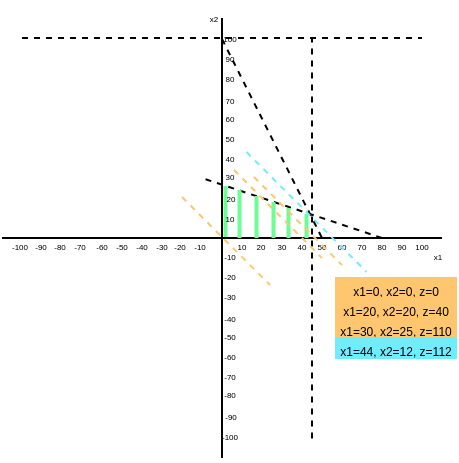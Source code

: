 <mxfile version="24.0.6" type="github">
  <diagram name="Página-1" id="ibetIFrtiDHq1V6lLNbM">
    <mxGraphModel dx="494" dy="214" grid="1" gridSize="10" guides="1" tooltips="1" connect="1" arrows="1" fold="1" page="1" pageScale="1" pageWidth="850" pageHeight="1100" math="0" shadow="0">
      <root>
        <mxCell id="0" />
        <mxCell id="1" parent="0" />
        <mxCell id="dmkywI272U3WjR3wXTrY-139" value="" style="line;strokeWidth=2;direction=south;html=1;fillColor=#6EFF77;strokeColor=#6BFF93;" vertex="1" parent="1">
          <mxGeometry x="277.5" y="154" width="8.5" height="26" as="geometry" />
        </mxCell>
        <mxCell id="dmkywI272U3WjR3wXTrY-1" value="" style="endArrow=none;html=1;rounded=0;" edge="1" parent="1">
          <mxGeometry width="50" height="50" relative="1" as="geometry">
            <mxPoint x="280" y="290" as="sourcePoint" />
            <mxPoint x="280" y="70" as="targetPoint" />
          </mxGeometry>
        </mxCell>
        <mxCell id="dmkywI272U3WjR3wXTrY-2" value="" style="endArrow=none;html=1;rounded=0;" edge="1" parent="1">
          <mxGeometry width="50" height="50" relative="1" as="geometry">
            <mxPoint x="170" y="180" as="sourcePoint" />
            <mxPoint x="390" y="180" as="targetPoint" />
          </mxGeometry>
        </mxCell>
        <mxCell id="dmkywI272U3WjR3wXTrY-38" value="&lt;span style=&quot;&quot;&gt;&lt;font style=&quot;font-size: 4px;&quot;&gt;-90&lt;/font&gt;&lt;/span&gt;" style="text;html=1;align=center;verticalAlign=middle;whiteSpace=wrap;rounded=0;" vertex="1" parent="1">
          <mxGeometry x="185" y="177" width="9" height="10" as="geometry" />
        </mxCell>
        <mxCell id="dmkywI272U3WjR3wXTrY-63" value="&lt;span style=&quot;&quot;&gt;&lt;font style=&quot;font-size: 4px;&quot;&gt;-100&lt;/font&gt;&lt;/span&gt;" style="text;html=1;align=center;verticalAlign=middle;whiteSpace=wrap;rounded=0;" vertex="1" parent="1">
          <mxGeometry x="175" y="177" width="8" height="10" as="geometry" />
        </mxCell>
        <mxCell id="dmkywI272U3WjR3wXTrY-77" value="&lt;span style=&quot;&quot;&gt;&lt;font style=&quot;font-size: 4px;&quot;&gt;-70&lt;/font&gt;&lt;/span&gt;" style="text;html=1;align=center;verticalAlign=middle;whiteSpace=wrap;rounded=0;" vertex="1" parent="1">
          <mxGeometry x="205" y="177" width="8" height="10" as="geometry" />
        </mxCell>
        <mxCell id="dmkywI272U3WjR3wXTrY-78" value="&lt;span style=&quot;&quot;&gt;&lt;font style=&quot;font-size: 4px;&quot;&gt;-60&lt;/font&gt;&lt;/span&gt;" style="text;html=1;align=center;verticalAlign=middle;whiteSpace=wrap;rounded=0;" vertex="1" parent="1">
          <mxGeometry x="216" y="177" width="8" height="10" as="geometry" />
        </mxCell>
        <mxCell id="dmkywI272U3WjR3wXTrY-80" value="&lt;span style=&quot;&quot;&gt;&lt;font style=&quot;font-size: 4px;&quot;&gt;-50&lt;/font&gt;&lt;/span&gt;" style="text;html=1;align=center;verticalAlign=middle;whiteSpace=wrap;rounded=0;" vertex="1" parent="1">
          <mxGeometry x="226" y="177" width="8" height="10" as="geometry" />
        </mxCell>
        <mxCell id="dmkywI272U3WjR3wXTrY-82" value="&lt;span style=&quot;&quot;&gt;&lt;font style=&quot;font-size: 4px;&quot;&gt;-80&lt;/font&gt;&lt;/span&gt;" style="text;html=1;align=center;verticalAlign=middle;whiteSpace=wrap;rounded=0;" vertex="1" parent="1">
          <mxGeometry x="195" y="177" width="8" height="10" as="geometry" />
        </mxCell>
        <mxCell id="dmkywI272U3WjR3wXTrY-83" value="&lt;span style=&quot;&quot;&gt;&lt;font style=&quot;font-size: 4px;&quot;&gt;-30&lt;/font&gt;&lt;/span&gt;" style="text;html=1;align=center;verticalAlign=middle;whiteSpace=wrap;rounded=0;" vertex="1" parent="1">
          <mxGeometry x="246" y="177" width="8" height="10" as="geometry" />
        </mxCell>
        <mxCell id="dmkywI272U3WjR3wXTrY-84" value="&lt;span style=&quot;&quot;&gt;&lt;font style=&quot;font-size: 4px;&quot;&gt;-20&lt;/font&gt;&lt;/span&gt;" style="text;html=1;align=center;verticalAlign=middle;whiteSpace=wrap;rounded=0;" vertex="1" parent="1">
          <mxGeometry x="255" y="177" width="8" height="10" as="geometry" />
        </mxCell>
        <mxCell id="dmkywI272U3WjR3wXTrY-85" value="&lt;span style=&quot;&quot;&gt;&lt;font style=&quot;font-size: 4px;&quot;&gt;-10&lt;/font&gt;&lt;/span&gt;" style="text;html=1;align=center;verticalAlign=middle;whiteSpace=wrap;rounded=0;" vertex="1" parent="1">
          <mxGeometry x="265" y="177" width="8" height="10" as="geometry" />
        </mxCell>
        <mxCell id="dmkywI272U3WjR3wXTrY-86" value="&lt;span style=&quot;&quot;&gt;&lt;font style=&quot;font-size: 4px;&quot;&gt;-40&lt;/font&gt;&lt;/span&gt;" style="text;html=1;align=center;verticalAlign=middle;whiteSpace=wrap;rounded=0;" vertex="1" parent="1">
          <mxGeometry x="236" y="177" width="8" height="10" as="geometry" />
        </mxCell>
        <mxCell id="dmkywI272U3WjR3wXTrY-87" value="&lt;span style=&quot;&quot;&gt;&lt;font style=&quot;font-size: 4px;&quot;&gt;20&lt;/font&gt;&lt;/span&gt;" style="text;html=1;align=center;verticalAlign=middle;whiteSpace=wrap;rounded=0;" vertex="1" parent="1">
          <mxGeometry x="295" y="177" width="9" height="10" as="geometry" />
        </mxCell>
        <mxCell id="dmkywI272U3WjR3wXTrY-88" value="&lt;span style=&quot;&quot;&gt;&lt;font style=&quot;font-size: 4px;&quot;&gt;10&lt;/font&gt;&lt;/span&gt;" style="text;html=1;align=center;verticalAlign=middle;whiteSpace=wrap;rounded=0;" vertex="1" parent="1">
          <mxGeometry x="286" y="177" width="8" height="10" as="geometry" />
        </mxCell>
        <mxCell id="dmkywI272U3WjR3wXTrY-89" value="&lt;span style=&quot;&quot;&gt;&lt;font style=&quot;font-size: 4px;&quot;&gt;40&lt;/font&gt;&lt;/span&gt;" style="text;html=1;align=center;verticalAlign=middle;whiteSpace=wrap;rounded=0;" vertex="1" parent="1">
          <mxGeometry x="316" y="177" width="8" height="10" as="geometry" />
        </mxCell>
        <mxCell id="dmkywI272U3WjR3wXTrY-90" value="&lt;span style=&quot;&quot;&gt;&lt;font style=&quot;font-size: 4px;&quot;&gt;50&lt;/font&gt;&lt;/span&gt;" style="text;html=1;align=center;verticalAlign=middle;whiteSpace=wrap;rounded=0;" vertex="1" parent="1">
          <mxGeometry x="326" y="177" width="8" height="10" as="geometry" />
        </mxCell>
        <mxCell id="dmkywI272U3WjR3wXTrY-91" value="&lt;span style=&quot;&quot;&gt;&lt;font style=&quot;font-size: 4px;&quot;&gt;60&lt;/font&gt;&lt;/span&gt;" style="text;html=1;align=center;verticalAlign=middle;whiteSpace=wrap;rounded=0;" vertex="1" parent="1">
          <mxGeometry x="336" y="177" width="8" height="10" as="geometry" />
        </mxCell>
        <mxCell id="dmkywI272U3WjR3wXTrY-92" value="&lt;span style=&quot;&quot;&gt;&lt;font style=&quot;font-size: 4px;&quot;&gt;30&lt;/font&gt;&lt;/span&gt;" style="text;html=1;align=center;verticalAlign=middle;whiteSpace=wrap;rounded=0;" vertex="1" parent="1">
          <mxGeometry x="306" y="177" width="8" height="10" as="geometry" />
        </mxCell>
        <mxCell id="dmkywI272U3WjR3wXTrY-93" value="&lt;span style=&quot;&quot;&gt;&lt;font style=&quot;font-size: 4px;&quot;&gt;80&lt;/font&gt;&lt;/span&gt;" style="text;html=1;align=center;verticalAlign=middle;whiteSpace=wrap;rounded=0;" vertex="1" parent="1">
          <mxGeometry x="356" y="177" width="8" height="10" as="geometry" />
        </mxCell>
        <mxCell id="dmkywI272U3WjR3wXTrY-94" value="&lt;span style=&quot;&quot;&gt;&lt;font style=&quot;font-size: 4px;&quot;&gt;90&lt;/font&gt;&lt;/span&gt;" style="text;html=1;align=center;verticalAlign=middle;whiteSpace=wrap;rounded=0;" vertex="1" parent="1">
          <mxGeometry x="366" y="177" width="8" height="10" as="geometry" />
        </mxCell>
        <mxCell id="dmkywI272U3WjR3wXTrY-95" value="&lt;span style=&quot;&quot;&gt;&lt;font style=&quot;font-size: 4px;&quot;&gt;100&lt;/font&gt;&lt;/span&gt;" style="text;html=1;align=center;verticalAlign=middle;whiteSpace=wrap;rounded=0;" vertex="1" parent="1">
          <mxGeometry x="376" y="177" width="8" height="10" as="geometry" />
        </mxCell>
        <mxCell id="dmkywI272U3WjR3wXTrY-96" value="&lt;span style=&quot;&quot;&gt;&lt;font style=&quot;font-size: 4px;&quot;&gt;70&lt;/font&gt;&lt;/span&gt;" style="text;html=1;align=center;verticalAlign=middle;whiteSpace=wrap;rounded=0;" vertex="1" parent="1">
          <mxGeometry x="346" y="177" width="8" height="10" as="geometry" />
        </mxCell>
        <mxCell id="dmkywI272U3WjR3wXTrY-97" value="&lt;span style=&quot;&quot;&gt;&lt;font style=&quot;font-size: 4px;&quot;&gt;20&lt;/font&gt;&lt;/span&gt;" style="text;html=1;align=center;verticalAlign=middle;whiteSpace=wrap;rounded=0;" vertex="1" parent="1">
          <mxGeometry x="280" y="153" width="9" height="10" as="geometry" />
        </mxCell>
        <mxCell id="dmkywI272U3WjR3wXTrY-98" value="&lt;span style=&quot;&quot;&gt;&lt;font style=&quot;font-size: 4px;&quot;&gt;10&lt;/font&gt;&lt;/span&gt;" style="text;html=1;align=center;verticalAlign=middle;whiteSpace=wrap;rounded=0;" vertex="1" parent="1">
          <mxGeometry x="280" y="163" width="8" height="10" as="geometry" />
        </mxCell>
        <mxCell id="dmkywI272U3WjR3wXTrY-99" value="&lt;span style=&quot;&quot;&gt;&lt;font style=&quot;font-size: 4px;&quot;&gt;40&lt;/font&gt;&lt;/span&gt;" style="text;html=1;align=center;verticalAlign=middle;whiteSpace=wrap;rounded=0;" vertex="1" parent="1">
          <mxGeometry x="280" y="133" width="8" height="10" as="geometry" />
        </mxCell>
        <mxCell id="dmkywI272U3WjR3wXTrY-100" value="&lt;span style=&quot;&quot;&gt;&lt;font style=&quot;font-size: 4px;&quot;&gt;50&lt;/font&gt;&lt;/span&gt;" style="text;html=1;align=center;verticalAlign=middle;whiteSpace=wrap;rounded=0;" vertex="1" parent="1">
          <mxGeometry x="280" y="123" width="8" height="10" as="geometry" />
        </mxCell>
        <mxCell id="dmkywI272U3WjR3wXTrY-101" value="&lt;span style=&quot;&quot;&gt;&lt;font style=&quot;font-size: 4px;&quot;&gt;60&lt;/font&gt;&lt;/span&gt;" style="text;html=1;align=center;verticalAlign=middle;whiteSpace=wrap;rounded=0;" vertex="1" parent="1">
          <mxGeometry x="280" y="113" width="8" height="10" as="geometry" />
        </mxCell>
        <mxCell id="dmkywI272U3WjR3wXTrY-102" value="&lt;span style=&quot;&quot;&gt;&lt;font style=&quot;font-size: 4px;&quot;&gt;30&lt;/font&gt;&lt;/span&gt;" style="text;html=1;align=center;verticalAlign=middle;whiteSpace=wrap;rounded=0;" vertex="1" parent="1">
          <mxGeometry x="280" y="142" width="8" height="10" as="geometry" />
        </mxCell>
        <mxCell id="dmkywI272U3WjR3wXTrY-103" value="&lt;span style=&quot;&quot;&gt;&lt;font style=&quot;font-size: 4px;&quot;&gt;80&lt;/font&gt;&lt;/span&gt;" style="text;html=1;align=center;verticalAlign=middle;whiteSpace=wrap;rounded=0;" vertex="1" parent="1">
          <mxGeometry x="279.5" y="93" width="8" height="10" as="geometry" />
        </mxCell>
        <mxCell id="dmkywI272U3WjR3wXTrY-104" value="&lt;span style=&quot;&quot;&gt;&lt;font style=&quot;font-size: 4px;&quot;&gt;90&lt;/font&gt;&lt;/span&gt;" style="text;html=1;align=center;verticalAlign=middle;whiteSpace=wrap;rounded=0;" vertex="1" parent="1">
          <mxGeometry x="280" y="83" width="8" height="10" as="geometry" />
        </mxCell>
        <mxCell id="dmkywI272U3WjR3wXTrY-105" value="&lt;span style=&quot;&quot;&gt;&lt;font style=&quot;font-size: 4px;&quot;&gt;100&lt;/font&gt;&lt;/span&gt;" style="text;html=1;align=center;verticalAlign=middle;whiteSpace=wrap;rounded=0;" vertex="1" parent="1">
          <mxGeometry x="280" y="73" width="8" height="10" as="geometry" />
        </mxCell>
        <mxCell id="dmkywI272U3WjR3wXTrY-106" value="&lt;span style=&quot;&quot;&gt;&lt;font style=&quot;font-size: 4px;&quot;&gt;70&lt;/font&gt;&lt;/span&gt;" style="text;html=1;align=center;verticalAlign=middle;whiteSpace=wrap;rounded=0;" vertex="1" parent="1">
          <mxGeometry x="280" y="104" width="8" height="10" as="geometry" />
        </mxCell>
        <mxCell id="dmkywI272U3WjR3wXTrY-107" value="&lt;span style=&quot;&quot;&gt;&lt;font style=&quot;font-size: 4px;&quot;&gt;-90&lt;/font&gt;&lt;/span&gt;" style="text;html=1;align=center;verticalAlign=middle;whiteSpace=wrap;rounded=0;" vertex="1" parent="1">
          <mxGeometry x="280" y="262" width="9" height="10" as="geometry" />
        </mxCell>
        <mxCell id="dmkywI272U3WjR3wXTrY-108" value="&lt;span style=&quot;&quot;&gt;&lt;font style=&quot;font-size: 4px;&quot;&gt;-100&lt;/font&gt;&lt;/span&gt;" style="text;html=1;align=center;verticalAlign=middle;whiteSpace=wrap;rounded=0;" vertex="1" parent="1">
          <mxGeometry x="280" y="272" width="8" height="10" as="geometry" />
        </mxCell>
        <mxCell id="dmkywI272U3WjR3wXTrY-109" value="&lt;span style=&quot;&quot;&gt;&lt;font style=&quot;font-size: 4px;&quot;&gt;-70&lt;/font&gt;&lt;/span&gt;" style="text;html=1;align=center;verticalAlign=middle;whiteSpace=wrap;rounded=0;" vertex="1" parent="1">
          <mxGeometry x="280" y="242" width="8" height="10" as="geometry" />
        </mxCell>
        <mxCell id="dmkywI272U3WjR3wXTrY-110" value="&lt;span style=&quot;&quot;&gt;&lt;font style=&quot;font-size: 4px;&quot;&gt;-60&lt;/font&gt;&lt;/span&gt;" style="text;html=1;align=center;verticalAlign=middle;whiteSpace=wrap;rounded=0;" vertex="1" parent="1">
          <mxGeometry x="280" y="232" width="8" height="10" as="geometry" />
        </mxCell>
        <mxCell id="dmkywI272U3WjR3wXTrY-111" value="&lt;span style=&quot;&quot;&gt;&lt;font style=&quot;font-size: 4px;&quot;&gt;-50&lt;/font&gt;&lt;/span&gt;" style="text;html=1;align=center;verticalAlign=middle;whiteSpace=wrap;rounded=0;" vertex="1" parent="1">
          <mxGeometry x="280" y="222" width="8" height="10" as="geometry" />
        </mxCell>
        <mxCell id="dmkywI272U3WjR3wXTrY-112" value="&lt;span style=&quot;&quot;&gt;&lt;font style=&quot;font-size: 4px;&quot;&gt;-80&lt;/font&gt;&lt;/span&gt;" style="text;html=1;align=center;verticalAlign=middle;whiteSpace=wrap;rounded=0;" vertex="1" parent="1">
          <mxGeometry x="280" y="251" width="8" height="10" as="geometry" />
        </mxCell>
        <mxCell id="dmkywI272U3WjR3wXTrY-113" value="&lt;span style=&quot;&quot;&gt;&lt;font style=&quot;font-size: 4px;&quot;&gt;-30&lt;/font&gt;&lt;/span&gt;" style="text;html=1;align=center;verticalAlign=middle;whiteSpace=wrap;rounded=0;" vertex="1" parent="1">
          <mxGeometry x="279.5" y="202" width="8" height="10" as="geometry" />
        </mxCell>
        <mxCell id="dmkywI272U3WjR3wXTrY-114" value="&lt;span style=&quot;&quot;&gt;&lt;font style=&quot;font-size: 4px;&quot;&gt;-20&lt;/font&gt;&lt;/span&gt;" style="text;html=1;align=center;verticalAlign=middle;whiteSpace=wrap;rounded=0;" vertex="1" parent="1">
          <mxGeometry x="280" y="192" width="8" height="10" as="geometry" />
        </mxCell>
        <mxCell id="dmkywI272U3WjR3wXTrY-115" value="&lt;span style=&quot;&quot;&gt;&lt;font style=&quot;font-size: 4px;&quot;&gt;-10&lt;/font&gt;&lt;/span&gt;" style="text;html=1;align=center;verticalAlign=middle;whiteSpace=wrap;rounded=0;" vertex="1" parent="1">
          <mxGeometry x="280" y="182" width="8" height="10" as="geometry" />
        </mxCell>
        <mxCell id="dmkywI272U3WjR3wXTrY-116" value="&lt;span style=&quot;&quot;&gt;&lt;font style=&quot;font-size: 4px;&quot;&gt;-40&lt;/font&gt;&lt;/span&gt;" style="text;html=1;align=center;verticalAlign=middle;whiteSpace=wrap;rounded=0;" vertex="1" parent="1">
          <mxGeometry x="280" y="213" width="8" height="10" as="geometry" />
        </mxCell>
        <mxCell id="dmkywI272U3WjR3wXTrY-120" value="" style="endArrow=none;dashed=1;html=1;rounded=0;" edge="1" parent="1">
          <mxGeometry width="50" height="50" relative="1" as="geometry">
            <mxPoint x="325" y="280.22" as="sourcePoint" />
            <mxPoint x="325" y="80" as="targetPoint" />
          </mxGeometry>
        </mxCell>
        <mxCell id="dmkywI272U3WjR3wXTrY-121" value="" style="endArrow=none;dashed=1;html=1;rounded=0;" edge="1" parent="1">
          <mxGeometry width="50" height="50" relative="1" as="geometry">
            <mxPoint x="180" y="80" as="sourcePoint" />
            <mxPoint x="380" y="80" as="targetPoint" />
          </mxGeometry>
        </mxCell>
        <mxCell id="dmkywI272U3WjR3wXTrY-122" value="&lt;span style=&quot;&quot;&gt;&lt;font style=&quot;font-size: 4px;&quot;&gt;x1&lt;/font&gt;&lt;/span&gt;" style="text;html=1;align=center;verticalAlign=middle;whiteSpace=wrap;rounded=0;" vertex="1" parent="1">
          <mxGeometry x="384" y="182" width="8" height="10" as="geometry" />
        </mxCell>
        <mxCell id="dmkywI272U3WjR3wXTrY-123" value="&lt;span style=&quot;&quot;&gt;&lt;font style=&quot;font-size: 4px;&quot;&gt;x2&lt;/font&gt;&lt;/span&gt;" style="text;html=1;align=center;verticalAlign=middle;whiteSpace=wrap;rounded=0;" vertex="1" parent="1">
          <mxGeometry x="271.5" y="63" width="8" height="10" as="geometry" />
        </mxCell>
        <mxCell id="dmkywI272U3WjR3wXTrY-124" value="" style="endArrow=none;dashed=1;html=1;rounded=0;exitX=0;exitY=0.75;exitDx=0;exitDy=0;entryX=0.5;entryY=0.3;entryDx=0;entryDy=0;entryPerimeter=0;" edge="1" parent="1" source="dmkywI272U3WjR3wXTrY-105" target="dmkywI272U3WjR3wXTrY-90">
          <mxGeometry width="50" height="50" relative="1" as="geometry">
            <mxPoint x="280" y="180" as="sourcePoint" />
            <mxPoint x="320" y="160" as="targetPoint" />
          </mxGeometry>
        </mxCell>
        <mxCell id="dmkywI272U3WjR3wXTrY-125" value="" style="endArrow=none;dashed=1;html=1;rounded=0;exitX=0.5;exitY=0.3;exitDx=0;exitDy=0;exitPerimeter=0;" edge="1" parent="1" source="dmkywI272U3WjR3wXTrY-93">
          <mxGeometry width="50" height="50" relative="1" as="geometry">
            <mxPoint x="340" y="160" as="sourcePoint" />
            <mxPoint x="270" y="150" as="targetPoint" />
          </mxGeometry>
        </mxCell>
        <mxCell id="dmkywI272U3WjR3wXTrY-140" value="" style="line;strokeWidth=2;direction=south;html=1;fillColor=#6EFF77;strokeColor=#6BFF93;" vertex="1" parent="1">
          <mxGeometry x="284.5" y="156" width="8.5" height="24" as="geometry" />
        </mxCell>
        <mxCell id="dmkywI272U3WjR3wXTrY-141" value="" style="line;strokeWidth=2;direction=south;html=1;fillColor=#6EFF77;strokeColor=#6BFF93;" vertex="1" parent="1">
          <mxGeometry x="293" y="159" width="8.5" height="21" as="geometry" />
        </mxCell>
        <mxCell id="dmkywI272U3WjR3wXTrY-142" value="" style="line;strokeWidth=2;direction=south;html=1;fillColor=#6EFF77;strokeColor=#6BFF93;" vertex="1" parent="1">
          <mxGeometry x="301.5" y="162" width="8.5" height="18" as="geometry" />
        </mxCell>
        <mxCell id="dmkywI272U3WjR3wXTrY-143" value="" style="line;strokeWidth=2;direction=south;html=1;fillColor=#6EFF77;strokeColor=#6BFF93;" vertex="1" parent="1">
          <mxGeometry x="309" y="165" width="8.5" height="15" as="geometry" />
        </mxCell>
        <mxCell id="dmkywI272U3WjR3wXTrY-144" value="" style="line;strokeWidth=2;direction=south;html=1;fillColor=#6EFF77;strokeColor=#6BFF93;" vertex="1" parent="1">
          <mxGeometry x="318" y="168" width="8.5" height="12" as="geometry" />
        </mxCell>
        <mxCell id="dmkywI272U3WjR3wXTrY-145" value="" style="endArrow=none;dashed=1;html=1;rounded=0;strokeColor=#70ECFF;" edge="1" parent="1">
          <mxGeometry width="50" height="50" relative="1" as="geometry">
            <mxPoint x="292.25" y="137" as="sourcePoint" />
            <mxPoint x="352.25" y="197" as="targetPoint" />
          </mxGeometry>
        </mxCell>
        <mxCell id="dmkywI272U3WjR3wXTrY-147" value="&lt;span style=&quot;font-size: 6px;&quot;&gt;x1=0, x2=0, z=0&lt;/span&gt;" style="text;html=1;align=center;verticalAlign=middle;whiteSpace=wrap;rounded=0;strokeColor=#FFC670;fillColor=#FFC670;" vertex="1" parent="1">
          <mxGeometry x="337" y="200" width="60" height="10" as="geometry" />
        </mxCell>
        <mxCell id="dmkywI272U3WjR3wXTrY-149" value="&lt;span style=&quot;font-size: 6px;&quot;&gt;x1=30, x2=25, z=110&lt;/span&gt;" style="text;html=1;align=center;verticalAlign=middle;whiteSpace=wrap;rounded=0;fillColor=#FFC670;strokeColor=#FFC670;" vertex="1" parent="1">
          <mxGeometry x="337" y="220" width="60" height="10" as="geometry" />
        </mxCell>
        <mxCell id="dmkywI272U3WjR3wXTrY-151" value="&lt;span style=&quot;font-size: 6px;&quot;&gt;x1=44, x2=12, z=112&lt;/span&gt;" style="text;html=1;align=center;verticalAlign=middle;whiteSpace=wrap;rounded=0;fillColor=#70ECFF;strokeColor=#70ECFF;" vertex="1" parent="1">
          <mxGeometry x="337" y="230" width="60" height="10" as="geometry" />
        </mxCell>
        <mxCell id="dmkywI272U3WjR3wXTrY-152" value="" style="endArrow=none;dashed=1;html=1;rounded=0;strokeColor=#FFC670;" edge="1" parent="1">
          <mxGeometry width="50" height="50" relative="1" as="geometry">
            <mxPoint x="286" y="146" as="sourcePoint" />
            <mxPoint x="330" y="190" as="targetPoint" />
          </mxGeometry>
        </mxCell>
        <mxCell id="dmkywI272U3WjR3wXTrY-153" value="&lt;span style=&quot;font-size: 6px;&quot;&gt;x1=20, x2=20, z=40&lt;/span&gt;" style="text;html=1;align=center;verticalAlign=middle;whiteSpace=wrap;rounded=0;strokeColor=#FFC670;fillColor=#FFC670;" vertex="1" parent="1">
          <mxGeometry x="337" y="210" width="60" height="10" as="geometry" />
        </mxCell>
        <mxCell id="dmkywI272U3WjR3wXTrY-154" value="" style="endArrow=none;dashed=1;html=1;rounded=0;strokeColor=#FFC670;" edge="1" parent="1">
          <mxGeometry width="50" height="50" relative="1" as="geometry">
            <mxPoint x="296" y="149.5" as="sourcePoint" />
            <mxPoint x="340" y="193.5" as="targetPoint" />
          </mxGeometry>
        </mxCell>
        <mxCell id="dmkywI272U3WjR3wXTrY-155" value="" style="endArrow=none;dashed=1;html=1;rounded=0;strokeColor=#FFC670;fillColor=#FFC670;" edge="1" parent="1">
          <mxGeometry width="50" height="50" relative="1" as="geometry">
            <mxPoint x="260" y="159.5" as="sourcePoint" />
            <mxPoint x="304" y="203.5" as="targetPoint" />
          </mxGeometry>
        </mxCell>
      </root>
    </mxGraphModel>
  </diagram>
</mxfile>
